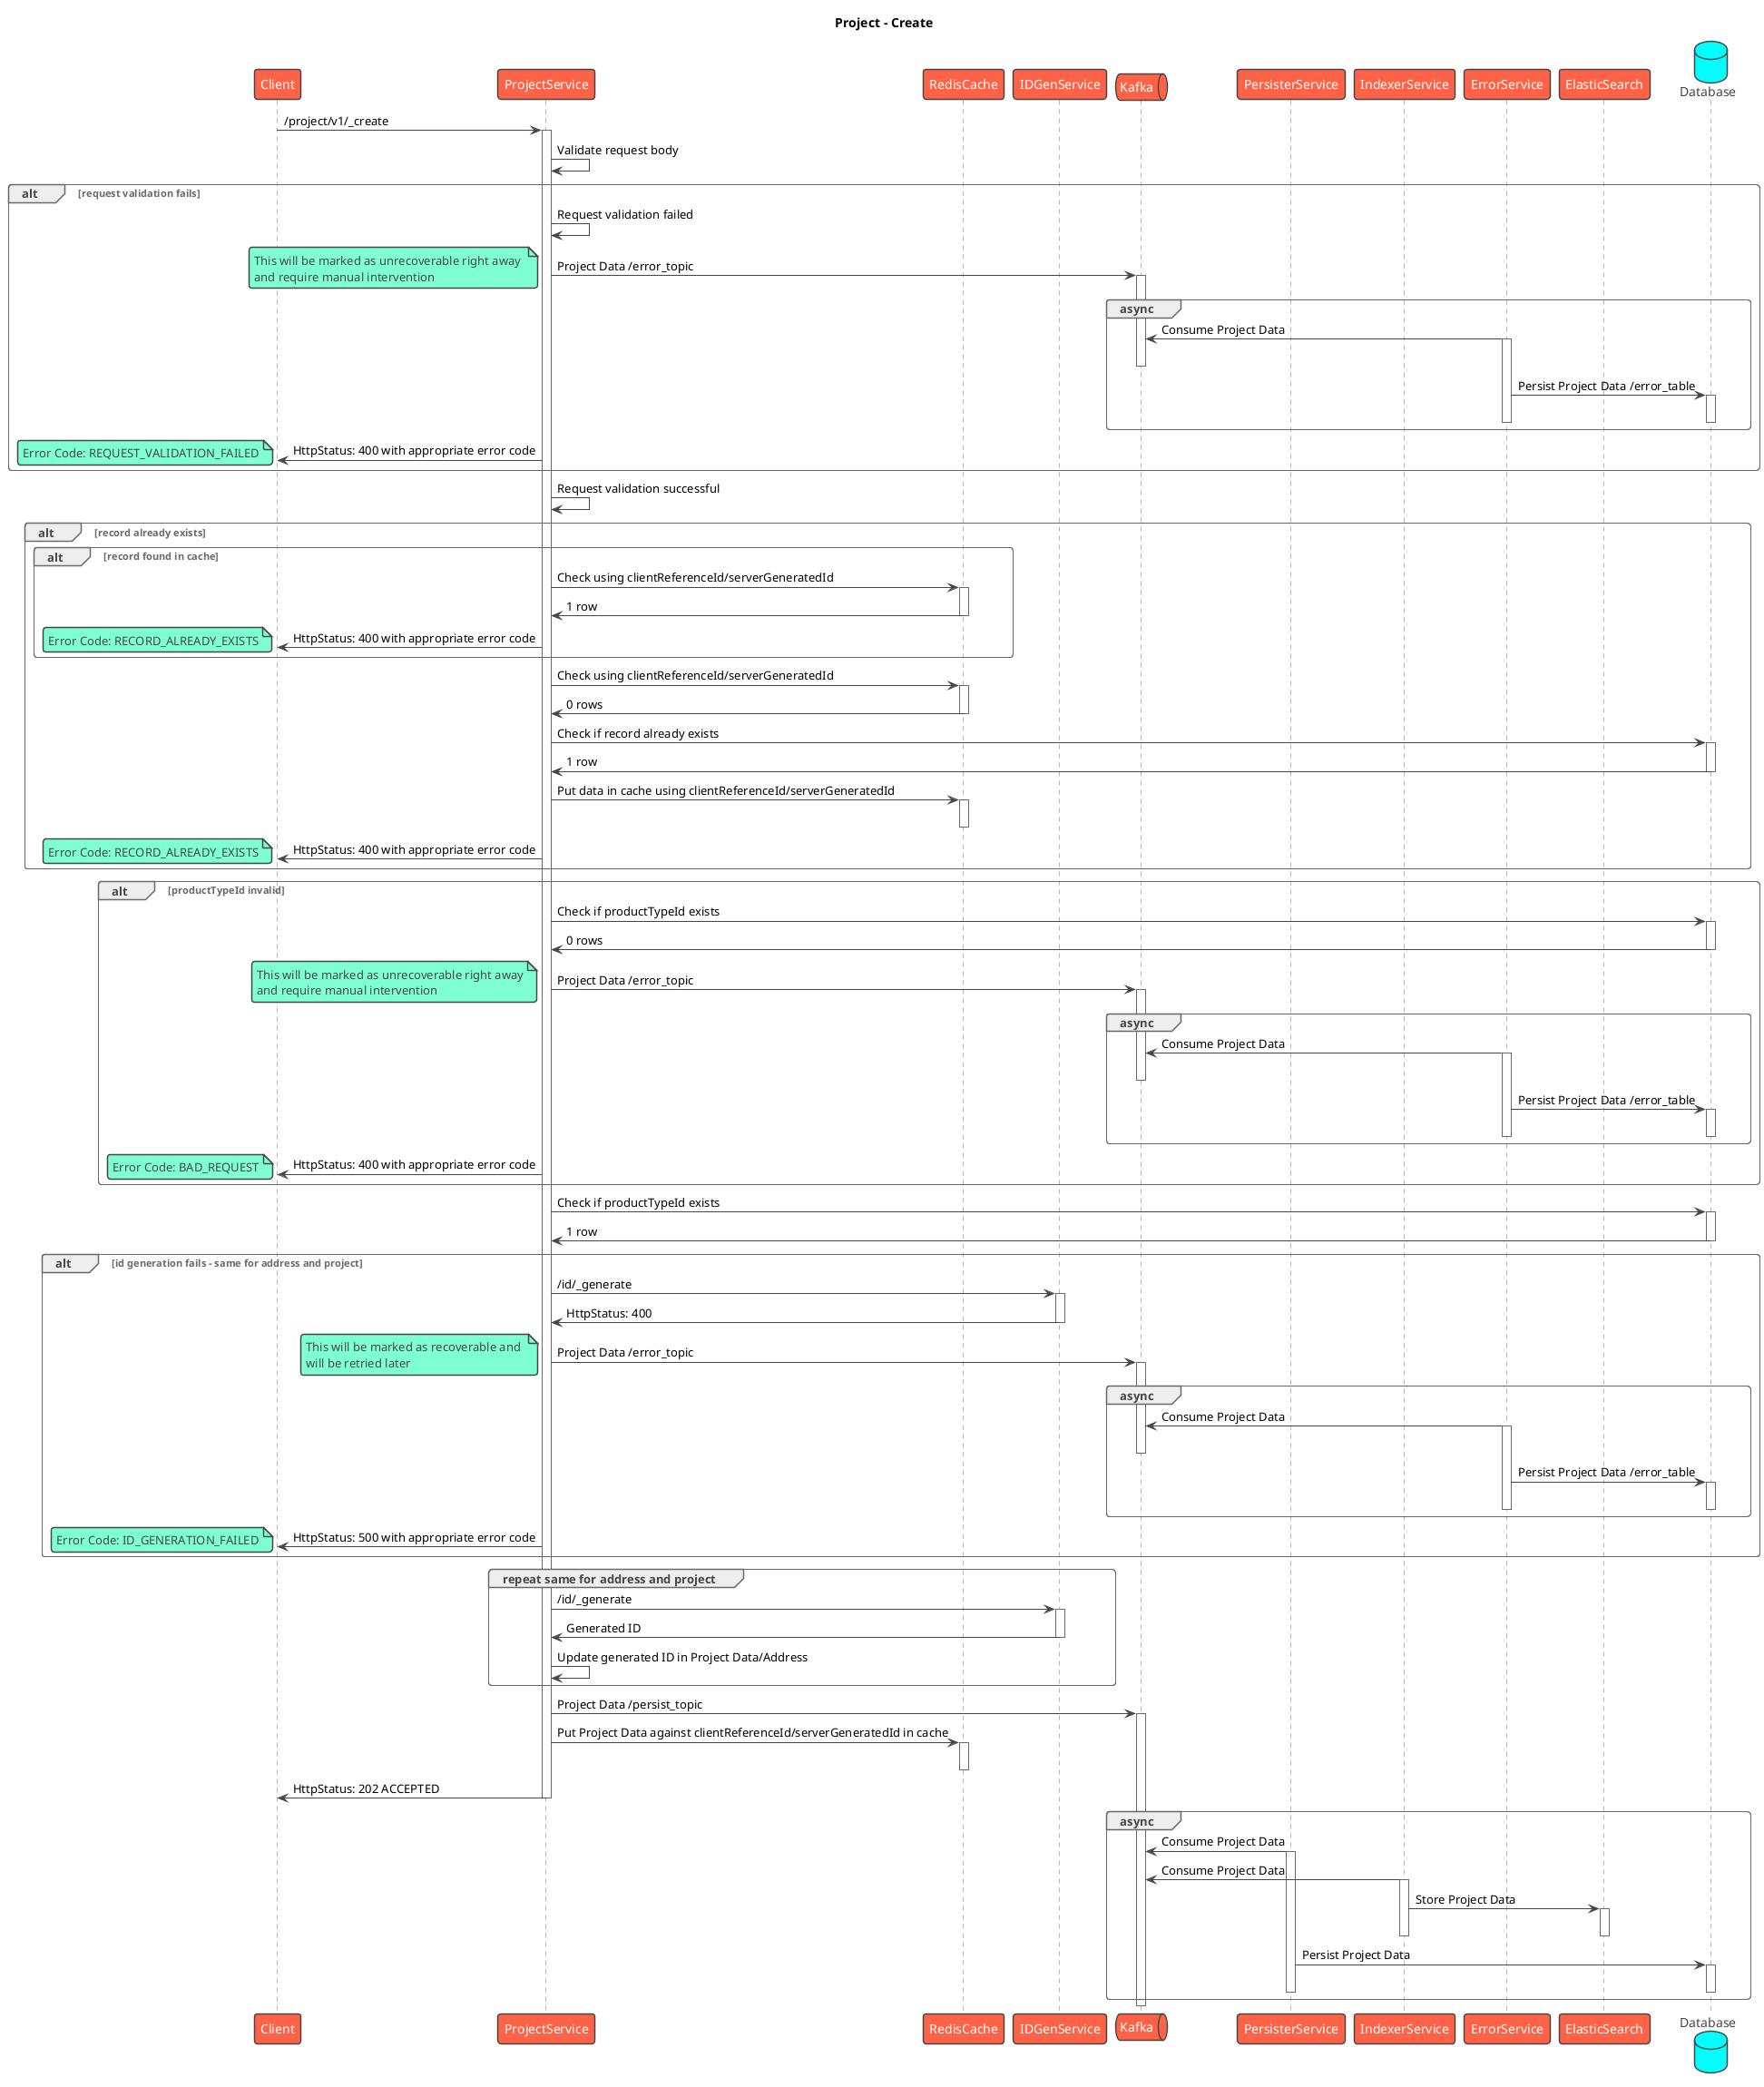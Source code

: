 @startuml
title Project - Create
!theme vibrant
participant Client as c
participant ProjectService as s
participant RedisCache as rc
participant IDGenService as idgen
queue Kafka as k
participant PersisterService as prs
participant IndexerService as idx
participant ErrorService as es
participant ElasticSearch as el
database Database as db
c -> s : /project/v1/_create
activate s
s -> s: Validate request body
alt request validation fails
    s -> s: Request validation failed
    s -> k: Project Data /error_topic
    note left
        This will be marked as unrecoverable right away 
        and require manual intervention
    end note
    activate k
    group async
        es -> k: Consume Project Data
        activate es
        deactivate k
        es -> db: Persist Project Data /error_table
        activate db
        deactivate db
        deactivate es
    end
    s -> c: HttpStatus: 400 with appropriate error code
    note left
      Error Code: REQUEST_VALIDATION_FAILED
    end note
end
s -> s: Request validation successful
alt record already exists
    alt record found in cache
      s -> rc: Check using clientReferenceId/serverGeneratedId
      activate rc
      rc -> s: 1 row
      deactivate rc
      s -> c: HttpStatus: 400 with appropriate error code
      note left
          Error Code: RECORD_ALREADY_EXISTS
      end note
    end
    s -> rc: Check using clientReferenceId/serverGeneratedId
    activate rc
    rc -> s: 0 rows
    deactivate rc
    s -> db: Check if record already exists
    activate db
    db -> s: 1 row
    deactivate db
    s -> rc: Put data in cache using clientReferenceId/serverGeneratedId
    activate rc
    deactivate rc
    s -> c: HttpStatus: 400 with appropriate error code
    note left
        Error Code: RECORD_ALREADY_EXISTS
    end note
end
alt productTypeId invalid
    s -> db: Check if productTypeId exists
    activate db
    db -> s: 0 rows
    deactivate db
    s -> k: Project Data /error_topic
    note left
        This will be marked as unrecoverable right away
        and require manual intervention
    end note
    activate k
    group async
        es -> k: Consume Project Data
        activate es
        deactivate k
        es -> db: Persist Project Data /error_table
        activate db
        deactivate db
        deactivate es
    end
    s -> c: HttpStatus: 400 with appropriate error code
    note left
      Error Code: BAD_REQUEST
    end note
end
s -> db: Check if productTypeId exists
activate db
db -> s: 1 row
deactivate db
alt id generation fails - same for address and project
    s -> idgen: /id/_generate
    activate idgen
    idgen -> s: HttpStatus: 400
    deactivate idgen
    s -> k: Project Data /error_topic
    note left
        This will be marked as recoverable and 
        will be retried later
    end note
    activate k
    group async
        es -> k: Consume Project Data
        activate es
        deactivate k
        es -> db: Persist Project Data /error_table
        activate db
        deactivate db
        deactivate es
    end
    s -> c: HttpStatus: 500 with appropriate error code
    note left
      Error Code: ID_GENERATION_FAILED
    end note
end
group repeat same for address and project
    s -> idgen: /id/_generate
    activate idgen
    idgen -> s: Generated ID
    deactivate idgen
    s -> s: Update generated ID in Project Data/Address
end
s -> k: Project Data /persist_topic
activate k
s -> rc: Put Project Data against clientReferenceId/serverGeneratedId in cache
activate rc
deactivate rc
s -> c: HttpStatus: 202 ACCEPTED
deactivate s
group async
    prs -> k: Consume Project Data
    activate prs
    idx -> k: Consume Project Data
    activate idx
    idx -> el: Store Project Data
    activate el
    deactivate el
    deactivate idx
    prs -> db: Persist Project Data
    activate db
    deactivate db
    deactivate prs
end
deactivate k
@enduml